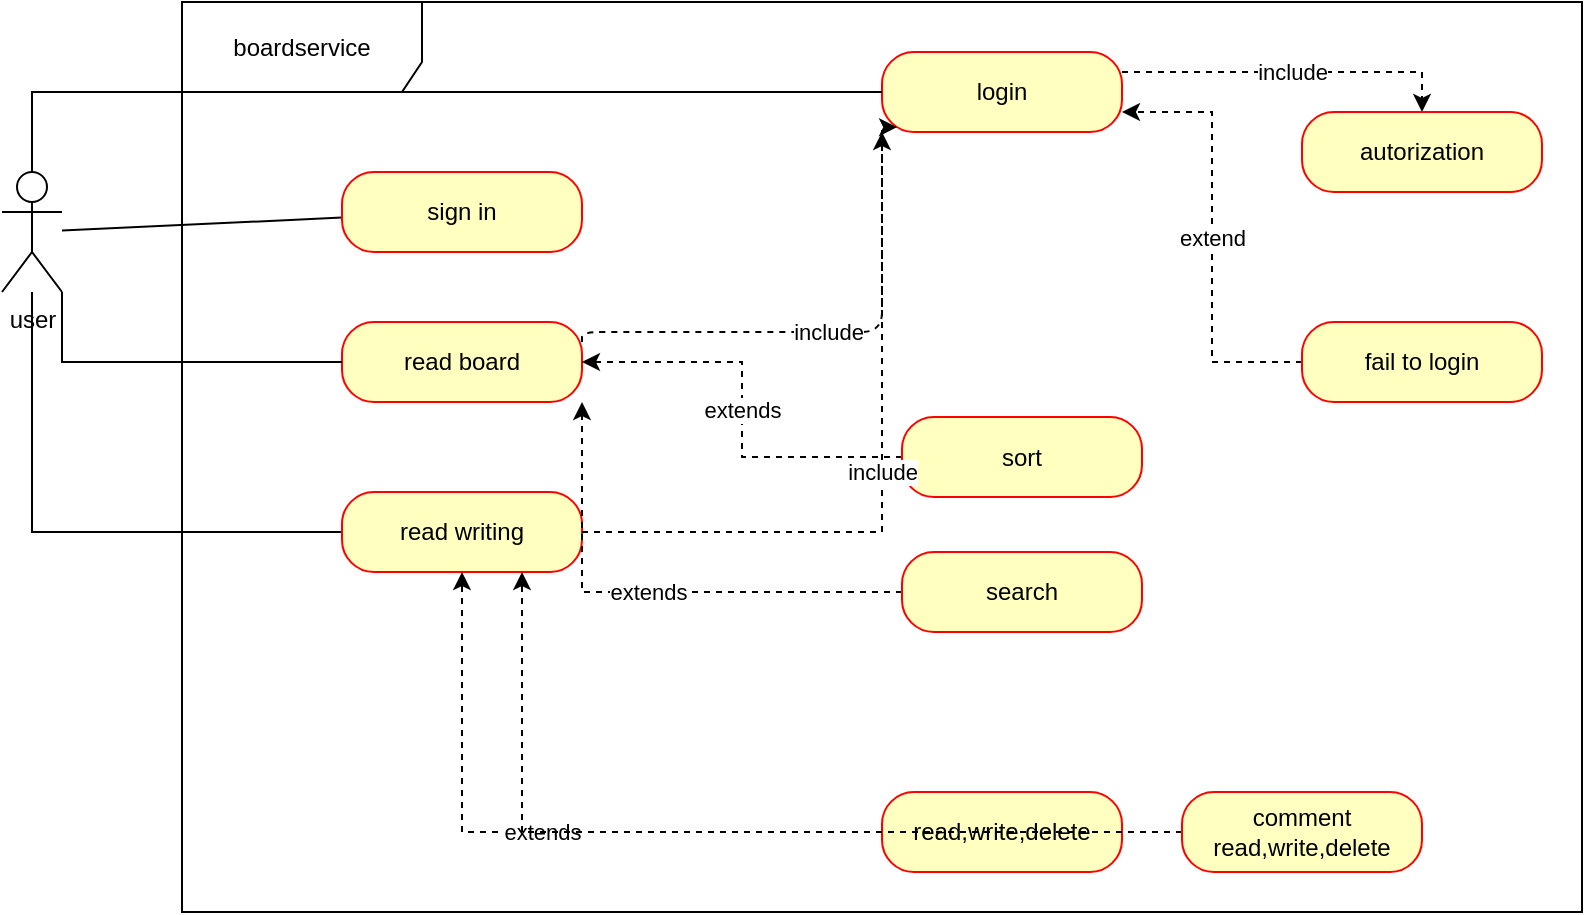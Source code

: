 <mxfile version="24.4.0" type="github">
  <diagram name="페이지-1" id="L7chTeokHGX2xdchUK-z">
    <mxGraphModel dx="1050" dy="522" grid="1" gridSize="10" guides="1" tooltips="1" connect="1" arrows="1" fold="1" page="1" pageScale="1" pageWidth="827" pageHeight="1169" math="0" shadow="0">
      <root>
        <mxCell id="0" />
        <mxCell id="1" parent="0" />
        <mxCell id="cKHNLAHdaUZ6bZbwGvSb-1" value="user" style="shape=umlActor;verticalLabelPosition=bottom;verticalAlign=top;html=1;" vertex="1" parent="1">
          <mxGeometry x="80" y="470" width="30" height="60" as="geometry" />
        </mxCell>
        <mxCell id="cKHNLAHdaUZ6bZbwGvSb-8" value="boardservice" style="shape=umlFrame;whiteSpace=wrap;html=1;pointerEvents=0;width=120;height=45;" vertex="1" parent="1">
          <mxGeometry x="170" y="385" width="700" height="455" as="geometry" />
        </mxCell>
        <mxCell id="cKHNLAHdaUZ6bZbwGvSb-28" style="rounded=0;orthogonalLoop=1;jettySize=auto;html=1;endArrow=none;endFill=0;" edge="1" parent="1" source="cKHNLAHdaUZ6bZbwGvSb-9" target="cKHNLAHdaUZ6bZbwGvSb-1">
          <mxGeometry relative="1" as="geometry" />
        </mxCell>
        <mxCell id="cKHNLAHdaUZ6bZbwGvSb-9" value="sign in" style="rounded=1;whiteSpace=wrap;html=1;arcSize=40;fontColor=#000000;fillColor=#ffffc0;strokeColor=#ff0000;" vertex="1" parent="1">
          <mxGeometry x="250" y="470" width="120" height="40" as="geometry" />
        </mxCell>
        <mxCell id="cKHNLAHdaUZ6bZbwGvSb-39" value="include" style="edgeStyle=orthogonalEdgeStyle;rounded=1;orthogonalLoop=1;jettySize=auto;html=1;exitX=1;exitY=0.25;exitDx=0;exitDy=0;entryX=0;entryY=1;entryDx=0;entryDy=0;curved=0;dashed=1;" edge="1" parent="1" source="cKHNLAHdaUZ6bZbwGvSb-11" target="cKHNLAHdaUZ6bZbwGvSb-13">
          <mxGeometry relative="1" as="geometry">
            <Array as="points">
              <mxPoint x="370" y="550" />
              <mxPoint x="520" y="550" />
            </Array>
          </mxGeometry>
        </mxCell>
        <mxCell id="cKHNLAHdaUZ6bZbwGvSb-11" value="read board" style="rounded=1;whiteSpace=wrap;html=1;arcSize=40;fontColor=#000000;fillColor=#ffffc0;strokeColor=#ff0000;" vertex="1" parent="1">
          <mxGeometry x="250" y="545" width="120" height="40" as="geometry" />
        </mxCell>
        <mxCell id="cKHNLAHdaUZ6bZbwGvSb-31" style="edgeStyle=orthogonalEdgeStyle;rounded=0;orthogonalLoop=1;jettySize=auto;html=1;exitX=0;exitY=0.5;exitDx=0;exitDy=0;endArrow=none;endFill=0;" edge="1" parent="1" source="cKHNLAHdaUZ6bZbwGvSb-12" target="cKHNLAHdaUZ6bZbwGvSb-1">
          <mxGeometry relative="1" as="geometry" />
        </mxCell>
        <mxCell id="cKHNLAHdaUZ6bZbwGvSb-12" value="read writing" style="rounded=1;whiteSpace=wrap;html=1;arcSize=40;fontColor=#000000;fillColor=#ffffc0;strokeColor=#ff0000;" vertex="1" parent="1">
          <mxGeometry x="250" y="630" width="120" height="40" as="geometry" />
        </mxCell>
        <mxCell id="cKHNLAHdaUZ6bZbwGvSb-34" value="include" style="edgeStyle=orthogonalEdgeStyle;rounded=0;orthogonalLoop=1;jettySize=auto;html=1;exitX=1;exitY=0.25;exitDx=0;exitDy=0;entryX=0.5;entryY=0;entryDx=0;entryDy=0;dashed=1;" edge="1" parent="1" source="cKHNLAHdaUZ6bZbwGvSb-13" target="cKHNLAHdaUZ6bZbwGvSb-14">
          <mxGeometry relative="1" as="geometry" />
        </mxCell>
        <mxCell id="cKHNLAHdaUZ6bZbwGvSb-13" value="login" style="rounded=1;whiteSpace=wrap;html=1;arcSize=40;fontColor=#000000;fillColor=#ffffc0;strokeColor=#ff0000;" vertex="1" parent="1">
          <mxGeometry x="520" y="410" width="120" height="40" as="geometry" />
        </mxCell>
        <mxCell id="cKHNLAHdaUZ6bZbwGvSb-14" value="autorization" style="rounded=1;whiteSpace=wrap;html=1;arcSize=40;fontColor=#000000;fillColor=#ffffc0;strokeColor=#ff0000;" vertex="1" parent="1">
          <mxGeometry x="730" y="440" width="120" height="40" as="geometry" />
        </mxCell>
        <mxCell id="cKHNLAHdaUZ6bZbwGvSb-33" value="extend" style="edgeStyle=orthogonalEdgeStyle;rounded=0;orthogonalLoop=1;jettySize=auto;html=1;exitX=0;exitY=0.5;exitDx=0;exitDy=0;entryX=1;entryY=0.75;entryDx=0;entryDy=0;dashed=1;" edge="1" parent="1" source="cKHNLAHdaUZ6bZbwGvSb-15" target="cKHNLAHdaUZ6bZbwGvSb-13">
          <mxGeometry relative="1" as="geometry" />
        </mxCell>
        <mxCell id="cKHNLAHdaUZ6bZbwGvSb-15" value="fail to login" style="rounded=1;whiteSpace=wrap;html=1;arcSize=40;fontColor=#000000;fillColor=#ffffc0;strokeColor=#ff0000;" vertex="1" parent="1">
          <mxGeometry x="730" y="545" width="120" height="40" as="geometry" />
        </mxCell>
        <mxCell id="cKHNLAHdaUZ6bZbwGvSb-41" value="extends" style="edgeStyle=orthogonalEdgeStyle;rounded=0;orthogonalLoop=1;jettySize=auto;html=1;exitX=0;exitY=0.5;exitDx=0;exitDy=0;entryX=1;entryY=0.5;entryDx=0;entryDy=0;dashed=1;" edge="1" parent="1" source="cKHNLAHdaUZ6bZbwGvSb-16" target="cKHNLAHdaUZ6bZbwGvSb-11">
          <mxGeometry relative="1" as="geometry" />
        </mxCell>
        <mxCell id="cKHNLAHdaUZ6bZbwGvSb-16" value="sort" style="rounded=1;whiteSpace=wrap;html=1;arcSize=40;fontColor=#000000;fillColor=#ffffc0;strokeColor=#ff0000;" vertex="1" parent="1">
          <mxGeometry x="530" y="592.5" width="120" height="40" as="geometry" />
        </mxCell>
        <mxCell id="cKHNLAHdaUZ6bZbwGvSb-42" value="extends" style="edgeStyle=orthogonalEdgeStyle;rounded=0;orthogonalLoop=1;jettySize=auto;html=1;exitX=0;exitY=0.5;exitDx=0;exitDy=0;entryX=1;entryY=1;entryDx=0;entryDy=0;dashed=1;" edge="1" parent="1" source="cKHNLAHdaUZ6bZbwGvSb-17" target="cKHNLAHdaUZ6bZbwGvSb-11">
          <mxGeometry relative="1" as="geometry" />
        </mxCell>
        <mxCell id="cKHNLAHdaUZ6bZbwGvSb-17" value="search" style="rounded=1;whiteSpace=wrap;html=1;arcSize=40;fontColor=#000000;fillColor=#ffffc0;strokeColor=#ff0000;" vertex="1" parent="1">
          <mxGeometry x="530" y="660" width="120" height="40" as="geometry" />
        </mxCell>
        <mxCell id="cKHNLAHdaUZ6bZbwGvSb-44" value="extends" style="edgeStyle=orthogonalEdgeStyle;rounded=0;orthogonalLoop=1;jettySize=auto;html=1;exitX=0;exitY=0.5;exitDx=0;exitDy=0;dashed=1;" edge="1" parent="1" source="cKHNLAHdaUZ6bZbwGvSb-18" target="cKHNLAHdaUZ6bZbwGvSb-12">
          <mxGeometry relative="1" as="geometry" />
        </mxCell>
        <mxCell id="cKHNLAHdaUZ6bZbwGvSb-18" value="read,write,delete" style="rounded=1;whiteSpace=wrap;html=1;arcSize=40;fontColor=#000000;fillColor=#ffffc0;strokeColor=#ff0000;" vertex="1" parent="1">
          <mxGeometry x="520" y="780" width="120" height="40" as="geometry" />
        </mxCell>
        <mxCell id="cKHNLAHdaUZ6bZbwGvSb-45" style="edgeStyle=orthogonalEdgeStyle;rounded=0;orthogonalLoop=1;jettySize=auto;html=1;exitX=0;exitY=0.5;exitDx=0;exitDy=0;entryX=0.75;entryY=1;entryDx=0;entryDy=0;dashed=1;" edge="1" parent="1" source="cKHNLAHdaUZ6bZbwGvSb-19" target="cKHNLAHdaUZ6bZbwGvSb-12">
          <mxGeometry relative="1" as="geometry" />
        </mxCell>
        <mxCell id="cKHNLAHdaUZ6bZbwGvSb-19" value="comment read,write,delete" style="rounded=1;whiteSpace=wrap;html=1;arcSize=40;fontColor=#000000;fillColor=#ffffc0;strokeColor=#ff0000;" vertex="1" parent="1">
          <mxGeometry x="670" y="780" width="120" height="40" as="geometry" />
        </mxCell>
        <mxCell id="cKHNLAHdaUZ6bZbwGvSb-30" style="edgeStyle=orthogonalEdgeStyle;rounded=0;orthogonalLoop=1;jettySize=auto;html=1;exitX=0;exitY=0.5;exitDx=0;exitDy=0;entryX=1;entryY=1;entryDx=0;entryDy=0;entryPerimeter=0;endArrow=none;endFill=0;" edge="1" parent="1" source="cKHNLAHdaUZ6bZbwGvSb-11" target="cKHNLAHdaUZ6bZbwGvSb-1">
          <mxGeometry relative="1" as="geometry" />
        </mxCell>
        <mxCell id="cKHNLAHdaUZ6bZbwGvSb-37" style="edgeStyle=orthogonalEdgeStyle;rounded=0;orthogonalLoop=1;jettySize=auto;html=1;exitX=0;exitY=0.5;exitDx=0;exitDy=0;entryX=0.5;entryY=0;entryDx=0;entryDy=0;entryPerimeter=0;endArrow=none;endFill=0;" edge="1" parent="1" source="cKHNLAHdaUZ6bZbwGvSb-13" target="cKHNLAHdaUZ6bZbwGvSb-1">
          <mxGeometry relative="1" as="geometry" />
        </mxCell>
        <mxCell id="cKHNLAHdaUZ6bZbwGvSb-40" value="include" style="edgeStyle=orthogonalEdgeStyle;rounded=0;orthogonalLoop=1;jettySize=auto;html=1;entryX=0.063;entryY=0.94;entryDx=0;entryDy=0;entryPerimeter=0;dashed=1;" edge="1" parent="1" source="cKHNLAHdaUZ6bZbwGvSb-12" target="cKHNLAHdaUZ6bZbwGvSb-13">
          <mxGeometry relative="1" as="geometry">
            <Array as="points">
              <mxPoint x="520" y="650" />
              <mxPoint x="520" y="448" />
            </Array>
          </mxGeometry>
        </mxCell>
      </root>
    </mxGraphModel>
  </diagram>
</mxfile>
